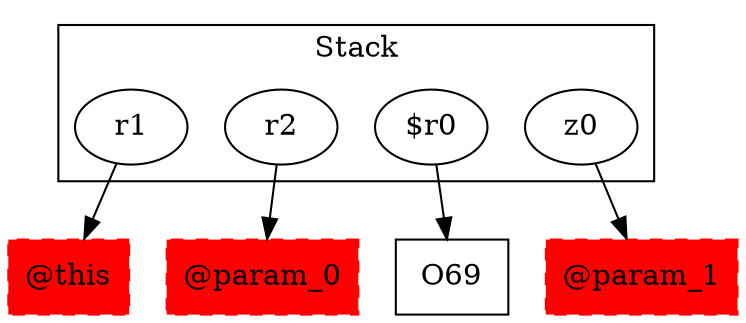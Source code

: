 digraph sample {
  rankDir="LR";
  subgraph cluster_0 {
    label="Stack"
    "r1"; "r2"; "$r0"; "z0"; 
  }
  "r1" -> { "@this"[shape=box]};
  "r2" -> { "@param_0"[shape=box]};
  "$r0" -> { O69[shape=box]};
  "z0" -> { "@param_1"[shape=box]};
  "@this"[shape=box, style="filled,dashed"];
  "@param_0"[shape=box, style="filled,dashed"];
  "@param_1"[shape=box, style="filled,dashed"];
  "@this"[color="red"];
  "@param_0"[color="red"];
  "@param_1"[color="red"];
}
